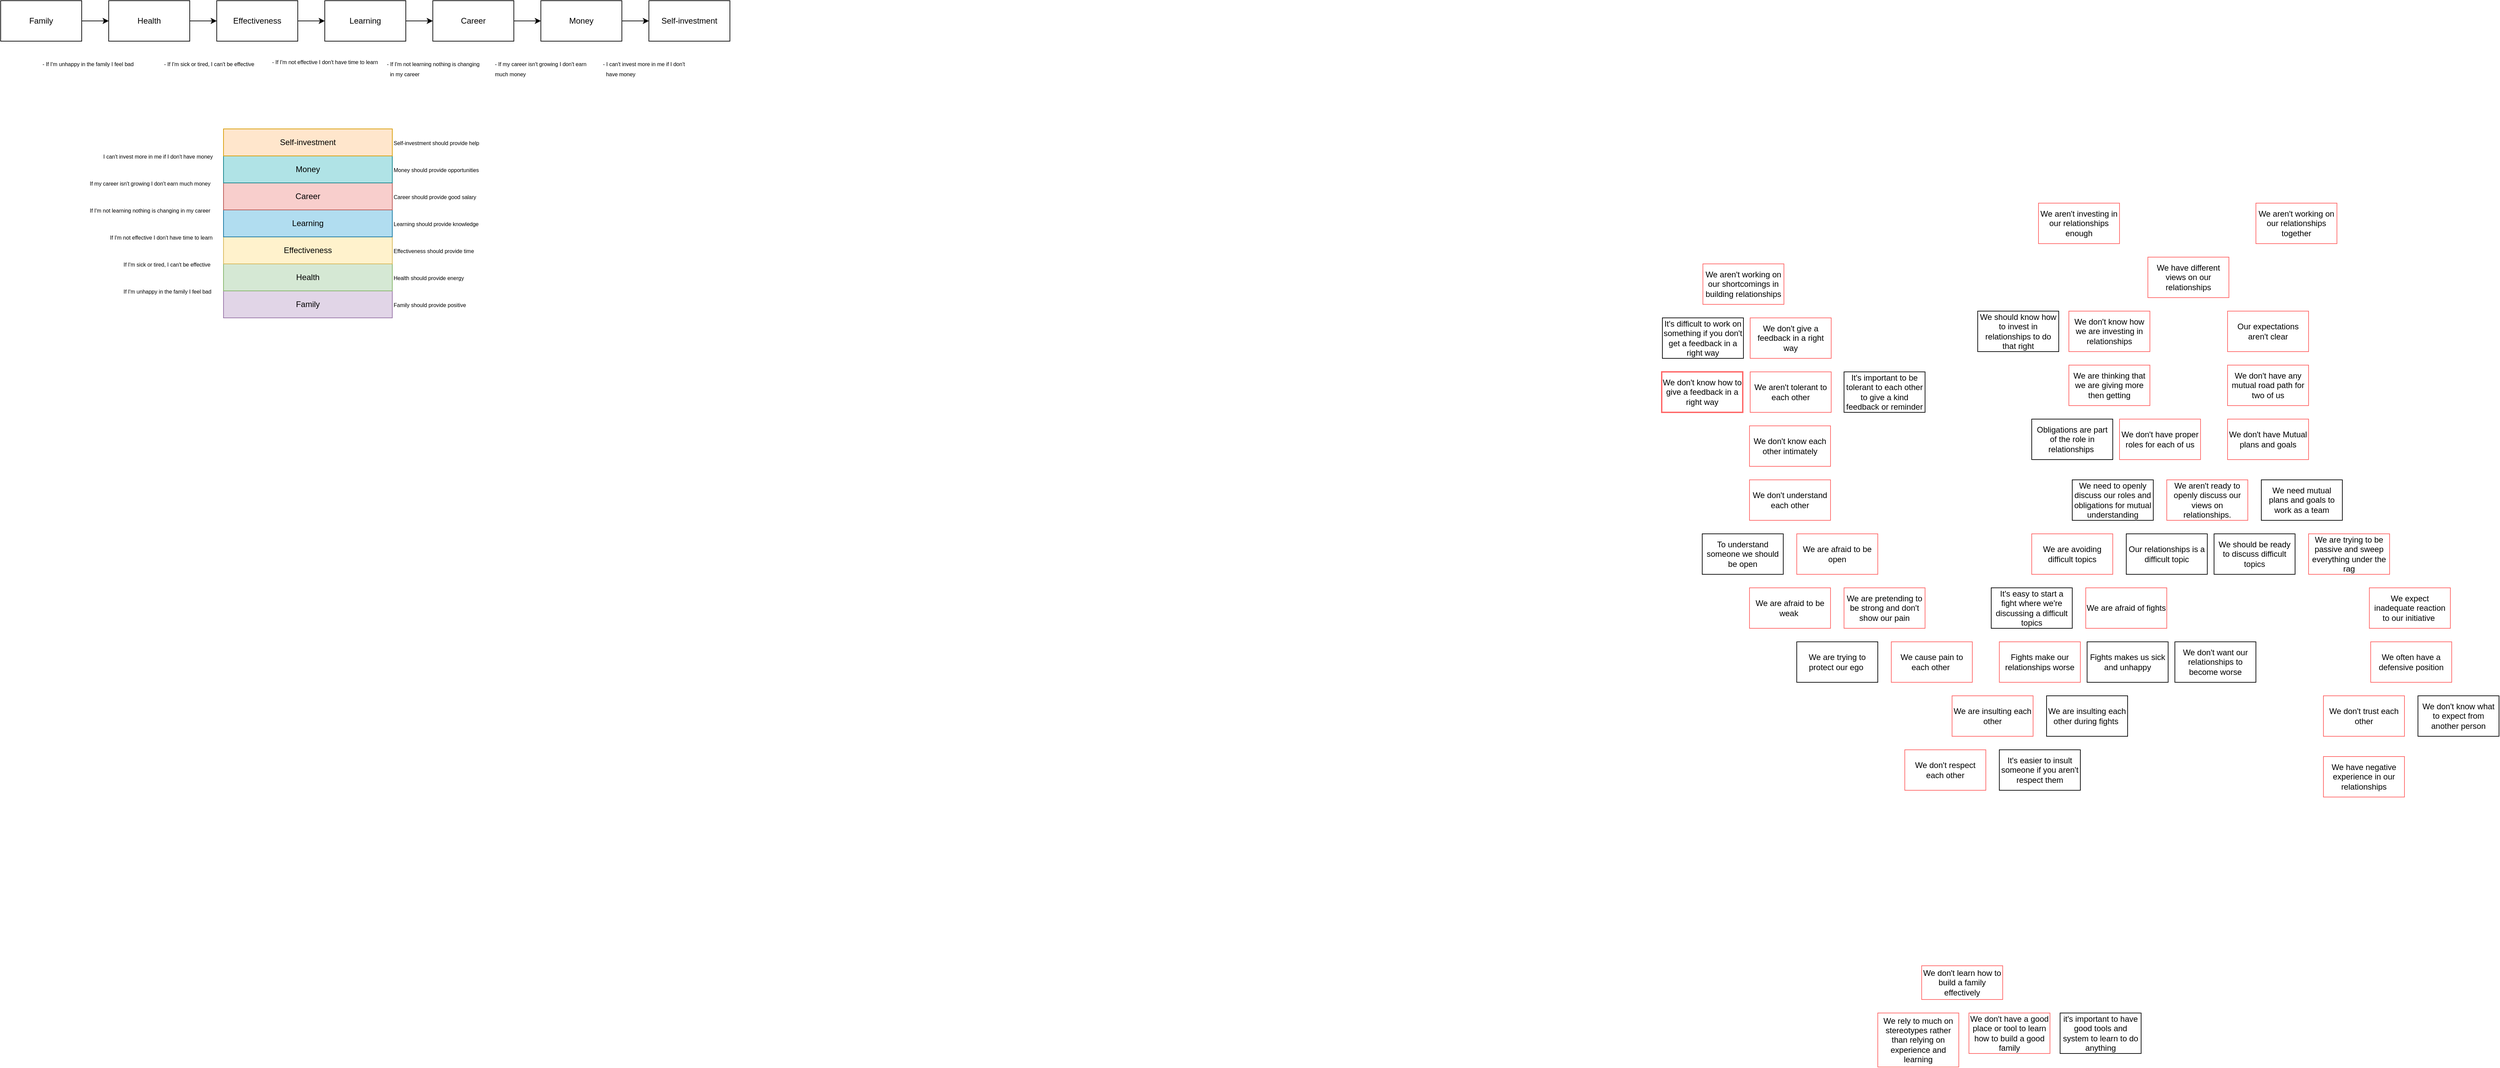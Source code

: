 <mxfile version="14.2.4" type="github">
  <diagram id="DJ9-_ddOUYUHQFPEdcVO" name="Page-1">
    <mxGraphModel dx="1422" dy="762" grid="1" gridSize="10" guides="1" tooltips="1" connect="1" arrows="1" fold="1" page="1" pageScale="1" pageWidth="850" pageHeight="1100" math="0" shadow="0">
      <root>
        <mxCell id="0" />
        <mxCell id="1" parent="0" />
        <mxCell id="LYr8p_JjXjSX1QbG3yEF-8" style="edgeStyle=orthogonalEdgeStyle;rounded=0;orthogonalLoop=1;jettySize=auto;html=1;entryX=0;entryY=0.5;entryDx=0;entryDy=0;" parent="1" source="LYr8p_JjXjSX1QbG3yEF-1" target="LYr8p_JjXjSX1QbG3yEF-2" edge="1">
          <mxGeometry relative="1" as="geometry" />
        </mxCell>
        <mxCell id="LYr8p_JjXjSX1QbG3yEF-1" value="Family" style="rounded=0;whiteSpace=wrap;html=1;" parent="1" vertex="1">
          <mxGeometry x="20" y="290" width="120" height="60" as="geometry" />
        </mxCell>
        <mxCell id="LYr8p_JjXjSX1QbG3yEF-9" style="edgeStyle=orthogonalEdgeStyle;rounded=0;orthogonalLoop=1;jettySize=auto;html=1;entryX=0;entryY=0.5;entryDx=0;entryDy=0;" parent="1" source="LYr8p_JjXjSX1QbG3yEF-2" target="LYr8p_JjXjSX1QbG3yEF-3" edge="1">
          <mxGeometry relative="1" as="geometry" />
        </mxCell>
        <mxCell id="LYr8p_JjXjSX1QbG3yEF-2" value="Health" style="rounded=0;whiteSpace=wrap;html=1;" parent="1" vertex="1">
          <mxGeometry x="180" y="290" width="120" height="60" as="geometry" />
        </mxCell>
        <mxCell id="LYr8p_JjXjSX1QbG3yEF-10" style="edgeStyle=orthogonalEdgeStyle;rounded=0;orthogonalLoop=1;jettySize=auto;html=1;entryX=0;entryY=0.5;entryDx=0;entryDy=0;" parent="1" source="LYr8p_JjXjSX1QbG3yEF-3" target="LYr8p_JjXjSX1QbG3yEF-4" edge="1">
          <mxGeometry relative="1" as="geometry" />
        </mxCell>
        <mxCell id="LYr8p_JjXjSX1QbG3yEF-3" value="Effectiveness" style="rounded=0;whiteSpace=wrap;html=1;" parent="1" vertex="1">
          <mxGeometry x="340" y="290" width="120" height="60" as="geometry" />
        </mxCell>
        <mxCell id="LYr8p_JjXjSX1QbG3yEF-11" style="edgeStyle=orthogonalEdgeStyle;rounded=0;orthogonalLoop=1;jettySize=auto;html=1;entryX=0;entryY=0.5;entryDx=0;entryDy=0;" parent="1" source="LYr8p_JjXjSX1QbG3yEF-4" target="LYr8p_JjXjSX1QbG3yEF-5" edge="1">
          <mxGeometry relative="1" as="geometry" />
        </mxCell>
        <mxCell id="LYr8p_JjXjSX1QbG3yEF-4" value="Learning" style="rounded=0;whiteSpace=wrap;html=1;" parent="1" vertex="1">
          <mxGeometry x="500" y="290" width="120" height="60" as="geometry" />
        </mxCell>
        <mxCell id="LYr8p_JjXjSX1QbG3yEF-12" style="edgeStyle=orthogonalEdgeStyle;rounded=0;orthogonalLoop=1;jettySize=auto;html=1;entryX=0;entryY=0.5;entryDx=0;entryDy=0;" parent="1" source="LYr8p_JjXjSX1QbG3yEF-5" target="LYr8p_JjXjSX1QbG3yEF-6" edge="1">
          <mxGeometry relative="1" as="geometry" />
        </mxCell>
        <mxCell id="LYr8p_JjXjSX1QbG3yEF-5" value="Career" style="rounded=0;whiteSpace=wrap;html=1;" parent="1" vertex="1">
          <mxGeometry x="660" y="290" width="120" height="60" as="geometry" />
        </mxCell>
        <mxCell id="LYr8p_JjXjSX1QbG3yEF-13" style="edgeStyle=orthogonalEdgeStyle;rounded=0;orthogonalLoop=1;jettySize=auto;html=1;entryX=0;entryY=0.5;entryDx=0;entryDy=0;" parent="1" source="LYr8p_JjXjSX1QbG3yEF-6" target="LYr8p_JjXjSX1QbG3yEF-7" edge="1">
          <mxGeometry relative="1" as="geometry" />
        </mxCell>
        <mxCell id="LYr8p_JjXjSX1QbG3yEF-6" value="Money" style="rounded=0;whiteSpace=wrap;html=1;" parent="1" vertex="1">
          <mxGeometry x="820" y="290" width="120" height="60" as="geometry" />
        </mxCell>
        <mxCell id="LYr8p_JjXjSX1QbG3yEF-7" value="Self-investment" style="rounded=0;whiteSpace=wrap;html=1;" parent="1" vertex="1">
          <mxGeometry x="980" y="290" width="120" height="60" as="geometry" />
        </mxCell>
        <mxCell id="LYr8p_JjXjSX1QbG3yEF-14" value="&lt;font style=&quot;font-size: 8px&quot;&gt;- If I&#39;m unhappy in the family I feel bad&lt;br&gt;&lt;br&gt;&lt;/font&gt;" style="text;html=1;align=left;verticalAlign=middle;resizable=0;points=[];autosize=1;" parent="1" vertex="1">
          <mxGeometry x="80" y="370" width="150" height="40" as="geometry" />
        </mxCell>
        <mxCell id="LYr8p_JjXjSX1QbG3yEF-15" value="&lt;font style=&quot;font-size: 8px&quot;&gt;- If I&#39;m sick or tired, I can&#39;t be effective&lt;br&gt;&lt;br&gt;&lt;/font&gt;" style="text;html=1;align=left;verticalAlign=middle;resizable=0;points=[];autosize=1;" parent="1" vertex="1">
          <mxGeometry x="260" y="370" width="150" height="40" as="geometry" />
        </mxCell>
        <mxCell id="LYr8p_JjXjSX1QbG3yEF-16" value="&lt;font style=&quot;font-size: 8px&quot;&gt;- If I&#39;m not effective I don&#39;t have time to learn&lt;br&gt;&lt;/font&gt;" style="text;html=1;align=left;verticalAlign=middle;resizable=0;points=[];autosize=1;" parent="1" vertex="1">
          <mxGeometry x="420" y="370" width="170" height="20" as="geometry" />
        </mxCell>
        <mxCell id="LYr8p_JjXjSX1QbG3yEF-17" value="&lt;font style=&quot;font-size: 8px&quot;&gt;- If I&#39;m not learning nothing is changing&lt;br&gt;&amp;nbsp; in my career&lt;br&gt;&lt;/font&gt;" style="text;html=1;align=left;verticalAlign=middle;resizable=0;points=[];autosize=1;" parent="1" vertex="1">
          <mxGeometry x="590" y="370" width="150" height="40" as="geometry" />
        </mxCell>
        <mxCell id="LYr8p_JjXjSX1QbG3yEF-18" value="&lt;font style=&quot;font-size: 8px&quot;&gt;- If my career isn&#39;t growing I don&#39;t earn&lt;br&gt;much money&lt;br&gt;&lt;/font&gt;" style="text;html=1;align=left;verticalAlign=middle;resizable=0;points=[];autosize=1;" parent="1" vertex="1">
          <mxGeometry x="750" y="370" width="150" height="40" as="geometry" />
        </mxCell>
        <mxCell id="LYr8p_JjXjSX1QbG3yEF-19" value="&lt;font style=&quot;font-size: 8px&quot;&gt;- I can&#39;t invest more in me if I don&#39;t &lt;br&gt;&amp;nbsp; have money&lt;br&gt;&lt;/font&gt;" style="text;html=1;align=left;verticalAlign=middle;resizable=0;points=[];autosize=1;" parent="1" vertex="1">
          <mxGeometry x="910" y="370" width="140" height="40" as="geometry" />
        </mxCell>
        <mxCell id="00tfdcvLLPrU-U2BGuaB-1" value="Family" style="rounded=0;whiteSpace=wrap;html=1;fillColor=#e1d5e7;strokeColor=#9673a6;" parent="1" vertex="1">
          <mxGeometry x="350" y="720" width="250" height="40" as="geometry" />
        </mxCell>
        <mxCell id="00tfdcvLLPrU-U2BGuaB-2" value="Health" style="rounded=0;whiteSpace=wrap;html=1;fillColor=#d5e8d4;strokeColor=#82b366;" parent="1" vertex="1">
          <mxGeometry x="350" y="680" width="250" height="40" as="geometry" />
        </mxCell>
        <mxCell id="00tfdcvLLPrU-U2BGuaB-3" value="Effectiveness" style="rounded=0;whiteSpace=wrap;html=1;fillColor=#fff2cc;strokeColor=#d6b656;" parent="1" vertex="1">
          <mxGeometry x="350" y="640" width="250" height="40" as="geometry" />
        </mxCell>
        <mxCell id="00tfdcvLLPrU-U2BGuaB-4" value="Learning" style="rounded=0;whiteSpace=wrap;html=1;fillColor=#b1ddf0;strokeColor=#10739e;" parent="1" vertex="1">
          <mxGeometry x="350" y="600" width="250" height="40" as="geometry" />
        </mxCell>
        <mxCell id="00tfdcvLLPrU-U2BGuaB-5" value="Career" style="rounded=0;whiteSpace=wrap;html=1;fillColor=#f8cecc;strokeColor=#b85450;" parent="1" vertex="1">
          <mxGeometry x="350" y="560" width="250" height="40" as="geometry" />
        </mxCell>
        <mxCell id="00tfdcvLLPrU-U2BGuaB-6" value="Money" style="rounded=0;whiteSpace=wrap;html=1;fillColor=#b0e3e6;strokeColor=#0e8088;" parent="1" vertex="1">
          <mxGeometry x="350" y="520" width="250" height="40" as="geometry" />
        </mxCell>
        <mxCell id="00tfdcvLLPrU-U2BGuaB-7" value="Self-investment" style="rounded=0;whiteSpace=wrap;html=1;fillColor=#ffe6cc;strokeColor=#d79b00;" parent="1" vertex="1">
          <mxGeometry x="350" y="480" width="250" height="40" as="geometry" />
        </mxCell>
        <mxCell id="00tfdcvLLPrU-U2BGuaB-8" value="&lt;font style=&quot;font-size: 8px&quot;&gt;Family should provide positive&lt;br&gt;&lt;/font&gt;" style="text;html=1;align=left;verticalAlign=middle;resizable=0;points=[];autosize=1;" parent="1" vertex="1">
          <mxGeometry x="600" y="730" width="120" height="20" as="geometry" />
        </mxCell>
        <mxCell id="00tfdcvLLPrU-U2BGuaB-10" value="&lt;font style=&quot;font-size: 8px&quot;&gt;Health should provide energy&lt;br&gt;&lt;/font&gt;" style="text;html=1;align=left;verticalAlign=middle;resizable=0;points=[];autosize=1;" parent="1" vertex="1">
          <mxGeometry x="600" y="690" width="120" height="20" as="geometry" />
        </mxCell>
        <mxCell id="00tfdcvLLPrU-U2BGuaB-11" value="&lt;font style=&quot;font-size: 8px&quot;&gt;Effectiveness should provide time&amp;nbsp;&lt;br&gt;&lt;/font&gt;" style="text;html=1;align=left;verticalAlign=middle;resizable=0;points=[];autosize=1;" parent="1" vertex="1">
          <mxGeometry x="600" y="650" width="140" height="20" as="geometry" />
        </mxCell>
        <mxCell id="00tfdcvLLPrU-U2BGuaB-12" value="&lt;font style=&quot;font-size: 8px&quot;&gt;Learning should provide knowledge&lt;br&gt;&lt;/font&gt;" style="text;html=1;align=left;verticalAlign=middle;resizable=0;points=[];autosize=1;" parent="1" vertex="1">
          <mxGeometry x="600" y="610" width="140" height="20" as="geometry" />
        </mxCell>
        <mxCell id="00tfdcvLLPrU-U2BGuaB-13" value="&lt;font style=&quot;font-size: 8px&quot;&gt;Career should provide good salary&lt;br&gt;&lt;/font&gt;" style="text;html=1;align=left;verticalAlign=middle;resizable=0;points=[];autosize=1;" parent="1" vertex="1">
          <mxGeometry x="600" y="570" width="140" height="20" as="geometry" />
        </mxCell>
        <mxCell id="00tfdcvLLPrU-U2BGuaB-14" value="&lt;font style=&quot;font-size: 8px&quot;&gt;Money should provide opportunities&lt;br&gt;&lt;/font&gt;" style="text;html=1;align=left;verticalAlign=middle;resizable=0;points=[];autosize=1;" parent="1" vertex="1">
          <mxGeometry x="600" y="530" width="140" height="20" as="geometry" />
        </mxCell>
        <mxCell id="00tfdcvLLPrU-U2BGuaB-15" value="&lt;font style=&quot;font-size: 8px&quot;&gt;Self-investment should provide help&amp;nbsp;&lt;br&gt;&lt;/font&gt;" style="text;html=1;align=left;verticalAlign=middle;resizable=0;points=[];autosize=1;" parent="1" vertex="1">
          <mxGeometry x="600" y="490" width="140" height="20" as="geometry" />
        </mxCell>
        <mxCell id="00tfdcvLLPrU-U2BGuaB-16" value="We don&#39;t respect each other" style="rounded=0;whiteSpace=wrap;html=1;strokeColor=#FF6666;" parent="1" vertex="1">
          <mxGeometry x="2840" y="1400" width="120" height="60" as="geometry" />
        </mxCell>
        <mxCell id="00tfdcvLLPrU-U2BGuaB-17" value="We don&#39;t trust each other" style="rounded=0;whiteSpace=wrap;html=1;strokeColor=#FF6666;" parent="1" vertex="1">
          <mxGeometry x="3460" y="1320" width="120" height="60" as="geometry" />
        </mxCell>
        <mxCell id="00tfdcvLLPrU-U2BGuaB-18" value="We don&#39;t understand each other" style="rounded=0;whiteSpace=wrap;html=1;strokeColor=#FF6666;" parent="1" vertex="1">
          <mxGeometry x="2610" y="1000" width="120" height="60" as="geometry" />
        </mxCell>
        <mxCell id="00tfdcvLLPrU-U2BGuaB-19" value="We don&#39;t know each other intimately" style="rounded=0;whiteSpace=wrap;html=1;strokeColor=#FF6666;" parent="1" vertex="1">
          <mxGeometry x="2610" y="920" width="120" height="60" as="geometry" />
        </mxCell>
        <mxCell id="00tfdcvLLPrU-U2BGuaB-20" value="We are insulting each other " style="rounded=0;whiteSpace=wrap;html=1;strokeColor=#FF6666;" parent="1" vertex="1">
          <mxGeometry x="2910" y="1320" width="120" height="60" as="geometry" />
        </mxCell>
        <mxCell id="00tfdcvLLPrU-U2BGuaB-21" value="We aren&#39;t tolerant to each other" style="rounded=0;whiteSpace=wrap;html=1;strokeColor=#FF6666;" parent="1" vertex="1">
          <mxGeometry x="2611" y="840" width="120" height="60" as="geometry" />
        </mxCell>
        <mxCell id="00tfdcvLLPrU-U2BGuaB-22" value="We don&#39;t give a feedback in a right way" style="rounded=0;whiteSpace=wrap;html=1;strokeColor=#FF6666;" parent="1" vertex="1">
          <mxGeometry x="2611" y="760" width="120" height="60" as="geometry" />
        </mxCell>
        <mxCell id="00tfdcvLLPrU-U2BGuaB-23" value="We aren&#39;t working on our shortcomings in building relationships" style="rounded=0;whiteSpace=wrap;html=1;strokeColor=#FF6666;" parent="1" vertex="1">
          <mxGeometry x="2541" y="680" width="120" height="60" as="geometry" />
        </mxCell>
        <mxCell id="00tfdcvLLPrU-U2BGuaB-24" value="We aren&#39;t working on our relationships together " style="rounded=0;whiteSpace=wrap;html=1;strokeColor=#FF6666;" parent="1" vertex="1">
          <mxGeometry x="3360" y="590" width="120" height="60" as="geometry" />
        </mxCell>
        <mxCell id="00tfdcvLLPrU-U2BGuaB-25" value="We don&#39;t have proper roles for each of us " style="rounded=0;whiteSpace=wrap;html=1;strokeColor=#FF6666;" parent="1" vertex="1">
          <mxGeometry x="3158" y="910" width="120" height="60" as="geometry" />
        </mxCell>
        <mxCell id="00tfdcvLLPrU-U2BGuaB-26" value="We are thinking that we are giving more then getting " style="rounded=0;whiteSpace=wrap;html=1;strokeColor=#FF6666;" parent="1" vertex="1">
          <mxGeometry x="3083" y="830" width="120" height="60" as="geometry" />
        </mxCell>
        <mxCell id="00tfdcvLLPrU-U2BGuaB-27" value="We don&#39;t know how we are investing in relationships" style="rounded=0;whiteSpace=wrap;html=1;strokeColor=#FF6666;" parent="1" vertex="1">
          <mxGeometry x="3083" y="750" width="120" height="60" as="geometry" />
        </mxCell>
        <mxCell id="00tfdcvLLPrU-U2BGuaB-28" value="We often have a defensive position " style="rounded=0;whiteSpace=wrap;html=1;strokeColor=#FF6666;" parent="1" vertex="1">
          <mxGeometry x="3530" y="1240" width="120" height="60" as="geometry" />
        </mxCell>
        <mxCell id="00tfdcvLLPrU-U2BGuaB-29" value="We don&#39;t have Mutual plans and goals " style="rounded=0;whiteSpace=wrap;html=1;strokeColor=#FF6666;" parent="1" vertex="1">
          <mxGeometry x="3318" y="910" width="120" height="60" as="geometry" />
        </mxCell>
        <mxCell id="00tfdcvLLPrU-U2BGuaB-30" value="We don&#39;t have any mutual road path for two of us " style="rounded=0;whiteSpace=wrap;html=1;strokeColor=#FF6666;" parent="1" vertex="1">
          <mxGeometry x="3318" y="830" width="120" height="60" as="geometry" />
        </mxCell>
        <mxCell id="00tfdcvLLPrU-U2BGuaB-31" value="Our expectations aren&#39;t clear " style="rounded=0;whiteSpace=wrap;html=1;strokeColor=#FF6666;" parent="1" vertex="1">
          <mxGeometry x="3318" y="750" width="120" height="60" as="geometry" />
        </mxCell>
        <mxCell id="00tfdcvLLPrU-U2BGuaB-32" value="We rely to much on stereotypes rather than relying on experience and learning " style="rounded=0;whiteSpace=wrap;html=1;strokeColor=#FF6666;" parent="1" vertex="1">
          <mxGeometry x="2800" y="1790" width="120" height="80" as="geometry" />
        </mxCell>
        <mxCell id="00tfdcvLLPrU-U2BGuaB-33" value="We have different views on our relationships " style="rounded=0;whiteSpace=wrap;html=1;strokeColor=#FF6666;" parent="1" vertex="1">
          <mxGeometry x="3200" y="670" width="120" height="60" as="geometry" />
        </mxCell>
        <mxCell id="00tfdcvLLPrU-U2BGuaB-34" value="We aren&#39;t ready to openly discuss our views on relationships.  " style="rounded=0;whiteSpace=wrap;html=1;strokeColor=#FF6666;" parent="1" vertex="1">
          <mxGeometry x="3228" y="1000" width="120" height="60" as="geometry" />
        </mxCell>
        <mxCell id="T9ISC0xVuCYEU8GKYNPe-2" value="Obligations are part of the role in relationships&amp;nbsp;" style="rounded=0;whiteSpace=wrap;html=1;" parent="1" vertex="1">
          <mxGeometry x="3028" y="910" width="120" height="60" as="geometry" />
        </mxCell>
        <mxCell id="sOV_pKNVG9P2FTH4Zfgg-1" value="It&#39;s important to be tolerant to each other to give a kind feedback or reminder" style="rounded=0;whiteSpace=wrap;html=1;" parent="1" vertex="1">
          <mxGeometry x="2750" y="840" width="120" height="60" as="geometry" />
        </mxCell>
        <mxCell id="sOV_pKNVG9P2FTH4Zfgg-2" value="We don&#39;t know how to give a feedback in a right way" style="rounded=0;whiteSpace=wrap;html=1;strokeColor=#FF6666;strokeWidth=2;" parent="1" vertex="1">
          <mxGeometry x="2480" y="840" width="120" height="60" as="geometry" />
        </mxCell>
        <mxCell id="sOV_pKNVG9P2FTH4Zfgg-3" value="It&#39;s difficult to work on something if you don&#39;t get a feedback in a right way" style="rounded=0;whiteSpace=wrap;html=1;" parent="1" vertex="1">
          <mxGeometry x="2481" y="760" width="120" height="60" as="geometry" />
        </mxCell>
        <mxCell id="sOV_pKNVG9P2FTH4Zfgg-4" value="We don&#39;t learn how to build a family effectively" style="rounded=0;whiteSpace=wrap;html=1;strokeColor=#FF6666;" parent="1" vertex="1">
          <mxGeometry x="2865" y="1720" width="120" height="50" as="geometry" />
        </mxCell>
        <mxCell id="sOV_pKNVG9P2FTH4Zfgg-5" value="We don&#39;t have a good place or tool to learn how to build a good family" style="rounded=0;whiteSpace=wrap;html=1;strokeColor=#FF6666;" parent="1" vertex="1">
          <mxGeometry x="2935" y="1790" width="120" height="60" as="geometry" />
        </mxCell>
        <mxCell id="sOV_pKNVG9P2FTH4Zfgg-6" value="it&#39;s important to have good tools and system to learn to do anything" style="rounded=0;whiteSpace=wrap;html=1;" parent="1" vertex="1">
          <mxGeometry x="3070" y="1790" width="120" height="60" as="geometry" />
        </mxCell>
        <mxCell id="sOV_pKNVG9P2FTH4Zfgg-7" value="We have negative experience in our relationships" style="rounded=0;whiteSpace=wrap;html=1;strokeColor=#FF6666;" parent="1" vertex="1">
          <mxGeometry x="3460" y="1410" width="120" height="60" as="geometry" />
        </mxCell>
        <mxCell id="sOV_pKNVG9P2FTH4Zfgg-8" value="&lt;font style=&quot;font-size: 8px&quot;&gt;If I&#39;m unhappy in the family I feel bad&lt;br&gt;&lt;/font&gt;" style="text;html=1;align=left;verticalAlign=middle;resizable=0;points=[];autosize=1;" parent="1" vertex="1">
          <mxGeometry x="200" y="710" width="150" height="20" as="geometry" />
        </mxCell>
        <mxCell id="sOV_pKNVG9P2FTH4Zfgg-9" value="&lt;font style=&quot;font-size: 8px&quot;&gt;If I&#39;m sick or tired, I can&#39;t be effective&lt;br&gt;&lt;/font&gt;" style="text;html=1;align=left;verticalAlign=middle;resizable=0;points=[];autosize=1;" parent="1" vertex="1">
          <mxGeometry x="200" y="670" width="140" height="20" as="geometry" />
        </mxCell>
        <mxCell id="sOV_pKNVG9P2FTH4Zfgg-10" value="&lt;font style=&quot;font-size: 8px&quot;&gt;If I&#39;m not effective I don&#39;t have time to learn&lt;br&gt;&lt;/font&gt;" style="text;html=1;align=left;verticalAlign=middle;resizable=0;points=[];autosize=1;" parent="1" vertex="1">
          <mxGeometry x="180" y="630" width="170" height="20" as="geometry" />
        </mxCell>
        <mxCell id="sOV_pKNVG9P2FTH4Zfgg-11" value="&lt;font style=&quot;font-size: 8px&quot;&gt;If I&#39;m not learning nothing is changing in my career&lt;br&gt;&lt;/font&gt;" style="text;html=1;align=left;verticalAlign=middle;resizable=0;points=[];autosize=1;" parent="1" vertex="1">
          <mxGeometry x="150" y="590" width="190" height="20" as="geometry" />
        </mxCell>
        <mxCell id="sOV_pKNVG9P2FTH4Zfgg-12" value="&lt;font style=&quot;font-size: 8px&quot;&gt;If my career isn&#39;t growing I don&#39;t earn much money&lt;br&gt;&lt;/font&gt;" style="text;html=1;align=left;verticalAlign=middle;resizable=0;points=[];autosize=1;" parent="1" vertex="1">
          <mxGeometry x="150" y="550" width="190" height="20" as="geometry" />
        </mxCell>
        <mxCell id="sOV_pKNVG9P2FTH4Zfgg-13" value="&lt;font style=&quot;font-size: 8px&quot;&gt;I can&#39;t invest more in me if I don&#39;t&amp;nbsp;have money&lt;br&gt;&lt;/font&gt;" style="text;html=1;align=left;verticalAlign=middle;resizable=0;points=[];autosize=1;" parent="1" vertex="1">
          <mxGeometry x="170" y="510" width="180" height="20" as="geometry" />
        </mxCell>
        <mxCell id="Zmv7tB-Ae4RG4BNqRWOU-2" value="We aren&#39;t investing in our relationships enough" style="rounded=0;whiteSpace=wrap;html=1;strokeColor=#FF6666;" vertex="1" parent="1">
          <mxGeometry x="3038" y="590" width="120" height="60" as="geometry" />
        </mxCell>
        <mxCell id="Zmv7tB-Ae4RG4BNqRWOU-3" value="We should know how to invest in relationships to do that right" style="rounded=0;whiteSpace=wrap;html=1;" vertex="1" parent="1">
          <mxGeometry x="2948" y="750" width="120" height="60" as="geometry" />
        </mxCell>
        <mxCell id="Zmv7tB-Ae4RG4BNqRWOU-4" value="It&#39;s easier to insult someone if you aren&#39;t respect them" style="rounded=0;whiteSpace=wrap;html=1;" vertex="1" parent="1">
          <mxGeometry x="2980" y="1400" width="120" height="60" as="geometry" />
        </mxCell>
        <mxCell id="Zmv7tB-Ae4RG4BNqRWOU-5" value="We don&#39;t know what to expect from another person" style="rounded=0;whiteSpace=wrap;html=1;" vertex="1" parent="1">
          <mxGeometry x="3600" y="1320" width="120" height="60" as="geometry" />
        </mxCell>
        <mxCell id="Zmv7tB-Ae4RG4BNqRWOU-6" value="We expect inadequate reaction to our initiative&amp;nbsp;" style="rounded=0;whiteSpace=wrap;html=1;strokeColor=#FF6666;" vertex="1" parent="1">
          <mxGeometry x="3528" y="1160" width="120" height="60" as="geometry" />
        </mxCell>
        <mxCell id="Zmv7tB-Ae4RG4BNqRWOU-7" value="We are trying to be passive and sweep everything under the rag" style="rounded=0;whiteSpace=wrap;html=1;strokeColor=#FF6666;" vertex="1" parent="1">
          <mxGeometry x="3438" y="1080" width="120" height="60" as="geometry" />
        </mxCell>
        <mxCell id="Zmv7tB-Ae4RG4BNqRWOU-8" value="We are afraid of fights" style="rounded=0;whiteSpace=wrap;html=1;strokeColor=#FF6666;" vertex="1" parent="1">
          <mxGeometry x="3108" y="1160" width="120" height="60" as="geometry" />
        </mxCell>
        <mxCell id="Zmv7tB-Ae4RG4BNqRWOU-9" value="We are avoiding difficult topics" style="rounded=0;whiteSpace=wrap;html=1;strokeColor=#FF6666;" vertex="1" parent="1">
          <mxGeometry x="3028" y="1080" width="120" height="60" as="geometry" />
        </mxCell>
        <mxCell id="Zmv7tB-Ae4RG4BNqRWOU-10" value="Fights make our relationships worse" style="rounded=0;whiteSpace=wrap;html=1;strokeColor=#FF6666;" vertex="1" parent="1">
          <mxGeometry x="2980" y="1240" width="120" height="60" as="geometry" />
        </mxCell>
        <mxCell id="Zmv7tB-Ae4RG4BNqRWOU-11" value="We are insulting each other during fights&amp;nbsp;" style="rounded=0;whiteSpace=wrap;html=1;" vertex="1" parent="1">
          <mxGeometry x="3050" y="1320" width="120" height="60" as="geometry" />
        </mxCell>
        <mxCell id="Zmv7tB-Ae4RG4BNqRWOU-12" value="We don&#39;t want our relationships to become worse" style="rounded=0;whiteSpace=wrap;html=1;" vertex="1" parent="1">
          <mxGeometry x="3240" y="1240" width="120" height="60" as="geometry" />
        </mxCell>
        <mxCell id="Zmv7tB-Ae4RG4BNqRWOU-13" value="Fights makes us sick and unhappy" style="rounded=0;whiteSpace=wrap;html=1;" vertex="1" parent="1">
          <mxGeometry x="3110" y="1240" width="120" height="60" as="geometry" />
        </mxCell>
        <mxCell id="Zmv7tB-Ae4RG4BNqRWOU-14" value="It&#39;s easy to start a fight where we&#39;re discussing a difficult topics" style="rounded=0;whiteSpace=wrap;html=1;" vertex="1" parent="1">
          <mxGeometry x="2968" y="1160" width="120" height="60" as="geometry" />
        </mxCell>
        <mxCell id="Zmv7tB-Ae4RG4BNqRWOU-15" value="We should be ready to discuss difficult topics" style="rounded=0;whiteSpace=wrap;html=1;" vertex="1" parent="1">
          <mxGeometry x="3298" y="1080" width="120" height="60" as="geometry" />
        </mxCell>
        <mxCell id="Zmv7tB-Ae4RG4BNqRWOU-16" value="Our relationships is a difficult topic" style="rounded=0;whiteSpace=wrap;html=1;" vertex="1" parent="1">
          <mxGeometry x="3168" y="1080" width="120" height="60" as="geometry" />
        </mxCell>
        <mxCell id="Zmv7tB-Ae4RG4BNqRWOU-17" value="We need to openly discuss our roles and obligations for mutual understanding" style="rounded=0;whiteSpace=wrap;html=1;" vertex="1" parent="1">
          <mxGeometry x="3088" y="1000" width="120" height="60" as="geometry" />
        </mxCell>
        <mxCell id="Zmv7tB-Ae4RG4BNqRWOU-18" value="We need mutual plans and goals to work as a team" style="rounded=0;whiteSpace=wrap;html=1;" vertex="1" parent="1">
          <mxGeometry x="3368" y="1000" width="120" height="60" as="geometry" />
        </mxCell>
        <mxCell id="Zmv7tB-Ae4RG4BNqRWOU-19" value="We are afraid to be open" style="rounded=0;whiteSpace=wrap;html=1;strokeColor=#FF6666;" vertex="1" parent="1">
          <mxGeometry x="2680" y="1080" width="120" height="60" as="geometry" />
        </mxCell>
        <mxCell id="Zmv7tB-Ae4RG4BNqRWOU-20" value="We are afraid to be weak&amp;nbsp;" style="rounded=0;whiteSpace=wrap;html=1;strokeColor=#FF6666;" vertex="1" parent="1">
          <mxGeometry x="2610" y="1160" width="120" height="60" as="geometry" />
        </mxCell>
        <mxCell id="Zmv7tB-Ae4RG4BNqRWOU-21" value="We cause pain to each other&amp;nbsp;" style="rounded=0;whiteSpace=wrap;html=1;strokeColor=#FF6666;" vertex="1" parent="1">
          <mxGeometry x="2820" y="1240" width="120" height="60" as="geometry" />
        </mxCell>
        <mxCell id="Zmv7tB-Ae4RG4BNqRWOU-22" value="We are pretending to be strong and don&#39;t show our pain" style="rounded=0;whiteSpace=wrap;html=1;strokeColor=#FF6666;" vertex="1" parent="1">
          <mxGeometry x="2750" y="1160" width="120" height="60" as="geometry" />
        </mxCell>
        <mxCell id="Zmv7tB-Ae4RG4BNqRWOU-23" value="We are trying to protect our ego&amp;nbsp;" style="rounded=0;whiteSpace=wrap;html=1;" vertex="1" parent="1">
          <mxGeometry x="2680" y="1240" width="120" height="60" as="geometry" />
        </mxCell>
        <mxCell id="Zmv7tB-Ae4RG4BNqRWOU-24" value="To understand someone we should be open" style="rounded=0;whiteSpace=wrap;html=1;" vertex="1" parent="1">
          <mxGeometry x="2540" y="1080" width="120" height="60" as="geometry" />
        </mxCell>
      </root>
    </mxGraphModel>
  </diagram>
</mxfile>
